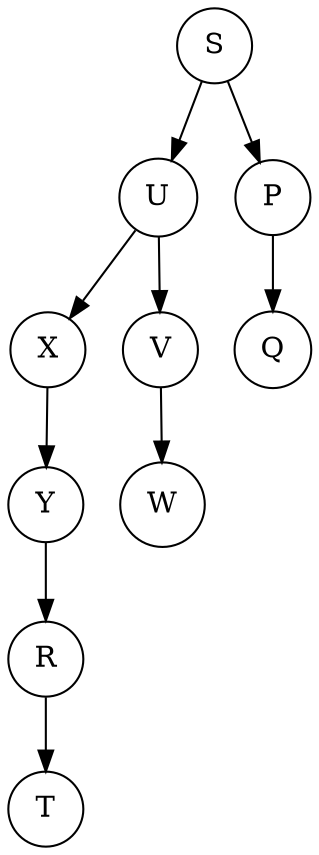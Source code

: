 digraph a1 {
    node [shape = circle]
    S -> U;
    S -> P;
    U -> X;
    U -> V;
    P -> Q;
    X -> Y;
    V -> W;
    Y -> R;
    R -> T;
}